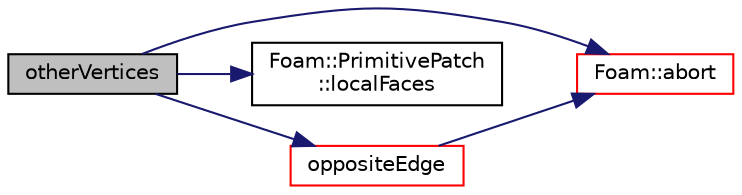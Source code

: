 digraph "otherVertices"
{
  bgcolor="transparent";
  edge [fontname="Helvetica",fontsize="10",labelfontname="Helvetica",labelfontsize="10"];
  node [fontname="Helvetica",fontsize="10",shape=record];
  rankdir="LR";
  Node374 [label="otherVertices",height=0.2,width=0.4,color="black", fillcolor="grey75", style="filled", fontcolor="black"];
  Node374 -> Node375 [color="midnightblue",fontsize="10",style="solid",fontname="Helvetica"];
  Node375 [label="Foam::abort",height=0.2,width=0.4,color="red",URL="$a21851.html#a447107a607d03e417307c203fa5fb44b"];
  Node374 -> Node420 [color="midnightblue",fontsize="10",style="solid",fontname="Helvetica"];
  Node420 [label="Foam::PrimitivePatch\l::localFaces",height=0.2,width=0.4,color="black",URL="$a28693.html#aa4bd29e9c9de3d53e26aa2bf2e803c60",tooltip="Return patch faces addressing into local point list. "];
  Node374 -> Node421 [color="midnightblue",fontsize="10",style="solid",fontname="Helvetica"];
  Node421 [label="oppositeEdge",height=0.2,width=0.4,color="red",URL="$a26673.html#add52a50eba859bf8d348958892f352c3",tooltip="Get edge opposite vertex (local numbering) "];
  Node421 -> Node375 [color="midnightblue",fontsize="10",style="solid",fontname="Helvetica"];
}
